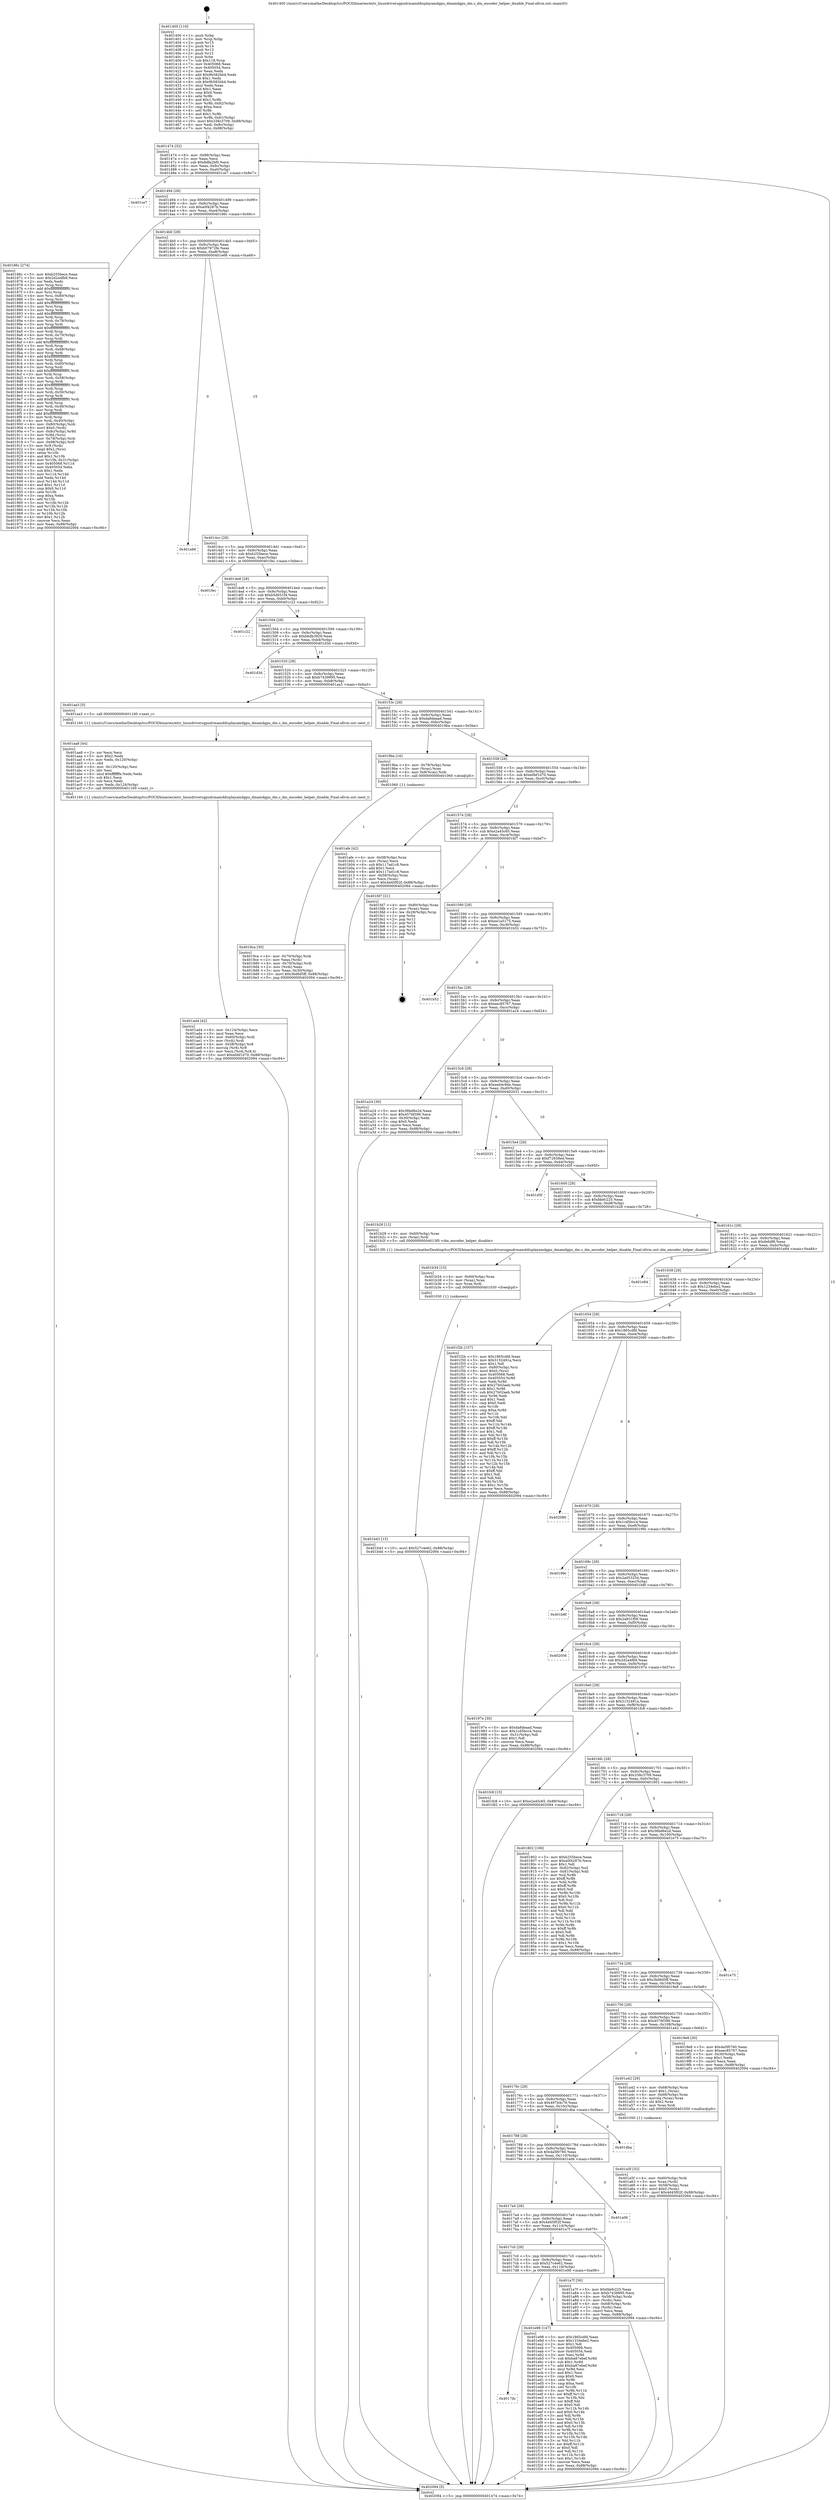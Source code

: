 digraph "0x401400" {
  label = "0x401400 (/mnt/c/Users/mathe/Desktop/tcc/POCII/binaries/extr_linuxdriversgpudrmamddisplayamdgpu_dmamdgpu_dm.c_dm_encoder_helper_disable_Final-ollvm.out::main(0))"
  labelloc = "t"
  node[shape=record]

  Entry [label="",width=0.3,height=0.3,shape=circle,fillcolor=black,style=filled]
  "0x401474" [label="{
     0x401474 [32]\l
     | [instrs]\l
     &nbsp;&nbsp;0x401474 \<+6\>: mov -0x88(%rbp),%eax\l
     &nbsp;&nbsp;0x40147a \<+2\>: mov %eax,%ecx\l
     &nbsp;&nbsp;0x40147c \<+6\>: sub $0x8dfa2bf0,%ecx\l
     &nbsp;&nbsp;0x401482 \<+6\>: mov %eax,-0x9c(%rbp)\l
     &nbsp;&nbsp;0x401488 \<+6\>: mov %ecx,-0xa0(%rbp)\l
     &nbsp;&nbsp;0x40148e \<+6\>: je 0000000000401ce7 \<main+0x8e7\>\l
  }"]
  "0x401ce7" [label="{
     0x401ce7\l
  }", style=dashed]
  "0x401494" [label="{
     0x401494 [28]\l
     | [instrs]\l
     &nbsp;&nbsp;0x401494 \<+5\>: jmp 0000000000401499 \<main+0x99\>\l
     &nbsp;&nbsp;0x401499 \<+6\>: mov -0x9c(%rbp),%eax\l
     &nbsp;&nbsp;0x40149f \<+5\>: sub $0xa0f4287b,%eax\l
     &nbsp;&nbsp;0x4014a4 \<+6\>: mov %eax,-0xa4(%rbp)\l
     &nbsp;&nbsp;0x4014aa \<+6\>: je 000000000040186c \<main+0x46c\>\l
  }"]
  Exit [label="",width=0.3,height=0.3,shape=circle,fillcolor=black,style=filled,peripheries=2]
  "0x40186c" [label="{
     0x40186c [274]\l
     | [instrs]\l
     &nbsp;&nbsp;0x40186c \<+5\>: mov $0xb255bece,%eax\l
     &nbsp;&nbsp;0x401871 \<+5\>: mov $0x2d2a4fb9,%ecx\l
     &nbsp;&nbsp;0x401876 \<+2\>: xor %edx,%edx\l
     &nbsp;&nbsp;0x401878 \<+3\>: mov %rsp,%rsi\l
     &nbsp;&nbsp;0x40187b \<+4\>: add $0xfffffffffffffff0,%rsi\l
     &nbsp;&nbsp;0x40187f \<+3\>: mov %rsi,%rsp\l
     &nbsp;&nbsp;0x401882 \<+4\>: mov %rsi,-0x80(%rbp)\l
     &nbsp;&nbsp;0x401886 \<+3\>: mov %rsp,%rsi\l
     &nbsp;&nbsp;0x401889 \<+4\>: add $0xfffffffffffffff0,%rsi\l
     &nbsp;&nbsp;0x40188d \<+3\>: mov %rsi,%rsp\l
     &nbsp;&nbsp;0x401890 \<+3\>: mov %rsp,%rdi\l
     &nbsp;&nbsp;0x401893 \<+4\>: add $0xfffffffffffffff0,%rdi\l
     &nbsp;&nbsp;0x401897 \<+3\>: mov %rdi,%rsp\l
     &nbsp;&nbsp;0x40189a \<+4\>: mov %rdi,-0x78(%rbp)\l
     &nbsp;&nbsp;0x40189e \<+3\>: mov %rsp,%rdi\l
     &nbsp;&nbsp;0x4018a1 \<+4\>: add $0xfffffffffffffff0,%rdi\l
     &nbsp;&nbsp;0x4018a5 \<+3\>: mov %rdi,%rsp\l
     &nbsp;&nbsp;0x4018a8 \<+4\>: mov %rdi,-0x70(%rbp)\l
     &nbsp;&nbsp;0x4018ac \<+3\>: mov %rsp,%rdi\l
     &nbsp;&nbsp;0x4018af \<+4\>: add $0xfffffffffffffff0,%rdi\l
     &nbsp;&nbsp;0x4018b3 \<+3\>: mov %rdi,%rsp\l
     &nbsp;&nbsp;0x4018b6 \<+4\>: mov %rdi,-0x68(%rbp)\l
     &nbsp;&nbsp;0x4018ba \<+3\>: mov %rsp,%rdi\l
     &nbsp;&nbsp;0x4018bd \<+4\>: add $0xfffffffffffffff0,%rdi\l
     &nbsp;&nbsp;0x4018c1 \<+3\>: mov %rdi,%rsp\l
     &nbsp;&nbsp;0x4018c4 \<+4\>: mov %rdi,-0x60(%rbp)\l
     &nbsp;&nbsp;0x4018c8 \<+3\>: mov %rsp,%rdi\l
     &nbsp;&nbsp;0x4018cb \<+4\>: add $0xfffffffffffffff0,%rdi\l
     &nbsp;&nbsp;0x4018cf \<+3\>: mov %rdi,%rsp\l
     &nbsp;&nbsp;0x4018d2 \<+4\>: mov %rdi,-0x58(%rbp)\l
     &nbsp;&nbsp;0x4018d6 \<+3\>: mov %rsp,%rdi\l
     &nbsp;&nbsp;0x4018d9 \<+4\>: add $0xfffffffffffffff0,%rdi\l
     &nbsp;&nbsp;0x4018dd \<+3\>: mov %rdi,%rsp\l
     &nbsp;&nbsp;0x4018e0 \<+4\>: mov %rdi,-0x50(%rbp)\l
     &nbsp;&nbsp;0x4018e4 \<+3\>: mov %rsp,%rdi\l
     &nbsp;&nbsp;0x4018e7 \<+4\>: add $0xfffffffffffffff0,%rdi\l
     &nbsp;&nbsp;0x4018eb \<+3\>: mov %rdi,%rsp\l
     &nbsp;&nbsp;0x4018ee \<+4\>: mov %rdi,-0x48(%rbp)\l
     &nbsp;&nbsp;0x4018f2 \<+3\>: mov %rsp,%rdi\l
     &nbsp;&nbsp;0x4018f5 \<+4\>: add $0xfffffffffffffff0,%rdi\l
     &nbsp;&nbsp;0x4018f9 \<+3\>: mov %rdi,%rsp\l
     &nbsp;&nbsp;0x4018fc \<+4\>: mov %rdi,-0x40(%rbp)\l
     &nbsp;&nbsp;0x401900 \<+4\>: mov -0x80(%rbp),%rdi\l
     &nbsp;&nbsp;0x401904 \<+6\>: movl $0x0,(%rdi)\l
     &nbsp;&nbsp;0x40190a \<+7\>: mov -0x8c(%rbp),%r8d\l
     &nbsp;&nbsp;0x401911 \<+3\>: mov %r8d,(%rsi)\l
     &nbsp;&nbsp;0x401914 \<+4\>: mov -0x78(%rbp),%rdi\l
     &nbsp;&nbsp;0x401918 \<+7\>: mov -0x98(%rbp),%r9\l
     &nbsp;&nbsp;0x40191f \<+3\>: mov %r9,(%rdi)\l
     &nbsp;&nbsp;0x401922 \<+3\>: cmpl $0x2,(%rsi)\l
     &nbsp;&nbsp;0x401925 \<+4\>: setne %r10b\l
     &nbsp;&nbsp;0x401929 \<+4\>: and $0x1,%r10b\l
     &nbsp;&nbsp;0x40192d \<+4\>: mov %r10b,-0x31(%rbp)\l
     &nbsp;&nbsp;0x401931 \<+8\>: mov 0x405068,%r11d\l
     &nbsp;&nbsp;0x401939 \<+7\>: mov 0x405054,%ebx\l
     &nbsp;&nbsp;0x401940 \<+3\>: sub $0x1,%edx\l
     &nbsp;&nbsp;0x401943 \<+3\>: mov %r11d,%r14d\l
     &nbsp;&nbsp;0x401946 \<+3\>: add %edx,%r14d\l
     &nbsp;&nbsp;0x401949 \<+4\>: imul %r14d,%r11d\l
     &nbsp;&nbsp;0x40194d \<+4\>: and $0x1,%r11d\l
     &nbsp;&nbsp;0x401951 \<+4\>: cmp $0x0,%r11d\l
     &nbsp;&nbsp;0x401955 \<+4\>: sete %r10b\l
     &nbsp;&nbsp;0x401959 \<+3\>: cmp $0xa,%ebx\l
     &nbsp;&nbsp;0x40195c \<+4\>: setl %r15b\l
     &nbsp;&nbsp;0x401960 \<+3\>: mov %r10b,%r12b\l
     &nbsp;&nbsp;0x401963 \<+3\>: and %r15b,%r12b\l
     &nbsp;&nbsp;0x401966 \<+3\>: xor %r15b,%r10b\l
     &nbsp;&nbsp;0x401969 \<+3\>: or %r10b,%r12b\l
     &nbsp;&nbsp;0x40196c \<+4\>: test $0x1,%r12b\l
     &nbsp;&nbsp;0x401970 \<+3\>: cmovne %ecx,%eax\l
     &nbsp;&nbsp;0x401973 \<+6\>: mov %eax,-0x88(%rbp)\l
     &nbsp;&nbsp;0x401979 \<+5\>: jmp 0000000000402094 \<main+0xc94\>\l
  }"]
  "0x4014b0" [label="{
     0x4014b0 [28]\l
     | [instrs]\l
     &nbsp;&nbsp;0x4014b0 \<+5\>: jmp 00000000004014b5 \<main+0xb5\>\l
     &nbsp;&nbsp;0x4014b5 \<+6\>: mov -0x9c(%rbp),%eax\l
     &nbsp;&nbsp;0x4014bb \<+5\>: sub $0xb07972fe,%eax\l
     &nbsp;&nbsp;0x4014c0 \<+6\>: mov %eax,-0xa8(%rbp)\l
     &nbsp;&nbsp;0x4014c6 \<+6\>: je 0000000000401e66 \<main+0xa66\>\l
  }"]
  "0x4017dc" [label="{
     0x4017dc\l
  }", style=dashed]
  "0x401e66" [label="{
     0x401e66\l
  }", style=dashed]
  "0x4014cc" [label="{
     0x4014cc [28]\l
     | [instrs]\l
     &nbsp;&nbsp;0x4014cc \<+5\>: jmp 00000000004014d1 \<main+0xd1\>\l
     &nbsp;&nbsp;0x4014d1 \<+6\>: mov -0x9c(%rbp),%eax\l
     &nbsp;&nbsp;0x4014d7 \<+5\>: sub $0xb255bece,%eax\l
     &nbsp;&nbsp;0x4014dc \<+6\>: mov %eax,-0xac(%rbp)\l
     &nbsp;&nbsp;0x4014e2 \<+6\>: je 0000000000401fec \<main+0xbec\>\l
  }"]
  "0x401e98" [label="{
     0x401e98 [147]\l
     | [instrs]\l
     &nbsp;&nbsp;0x401e98 \<+5\>: mov $0x1865cdfd,%eax\l
     &nbsp;&nbsp;0x401e9d \<+5\>: mov $0x1234ebe2,%ecx\l
     &nbsp;&nbsp;0x401ea2 \<+2\>: mov $0x1,%dl\l
     &nbsp;&nbsp;0x401ea4 \<+7\>: mov 0x405068,%esi\l
     &nbsp;&nbsp;0x401eab \<+7\>: mov 0x405054,%edi\l
     &nbsp;&nbsp;0x401eb2 \<+3\>: mov %esi,%r8d\l
     &nbsp;&nbsp;0x401eb5 \<+7\>: sub $0xba87ebef,%r8d\l
     &nbsp;&nbsp;0x401ebc \<+4\>: sub $0x1,%r8d\l
     &nbsp;&nbsp;0x401ec0 \<+7\>: add $0xba87ebef,%r8d\l
     &nbsp;&nbsp;0x401ec7 \<+4\>: imul %r8d,%esi\l
     &nbsp;&nbsp;0x401ecb \<+3\>: and $0x1,%esi\l
     &nbsp;&nbsp;0x401ece \<+3\>: cmp $0x0,%esi\l
     &nbsp;&nbsp;0x401ed1 \<+4\>: sete %r9b\l
     &nbsp;&nbsp;0x401ed5 \<+3\>: cmp $0xa,%edi\l
     &nbsp;&nbsp;0x401ed8 \<+4\>: setl %r10b\l
     &nbsp;&nbsp;0x401edc \<+3\>: mov %r9b,%r11b\l
     &nbsp;&nbsp;0x401edf \<+4\>: xor $0xff,%r11b\l
     &nbsp;&nbsp;0x401ee3 \<+3\>: mov %r10b,%bl\l
     &nbsp;&nbsp;0x401ee6 \<+3\>: xor $0xff,%bl\l
     &nbsp;&nbsp;0x401ee9 \<+3\>: xor $0x0,%dl\l
     &nbsp;&nbsp;0x401eec \<+3\>: mov %r11b,%r14b\l
     &nbsp;&nbsp;0x401eef \<+4\>: and $0x0,%r14b\l
     &nbsp;&nbsp;0x401ef3 \<+3\>: and %dl,%r9b\l
     &nbsp;&nbsp;0x401ef6 \<+3\>: mov %bl,%r15b\l
     &nbsp;&nbsp;0x401ef9 \<+4\>: and $0x0,%r15b\l
     &nbsp;&nbsp;0x401efd \<+3\>: and %dl,%r10b\l
     &nbsp;&nbsp;0x401f00 \<+3\>: or %r9b,%r14b\l
     &nbsp;&nbsp;0x401f03 \<+3\>: or %r10b,%r15b\l
     &nbsp;&nbsp;0x401f06 \<+3\>: xor %r15b,%r14b\l
     &nbsp;&nbsp;0x401f09 \<+3\>: or %bl,%r11b\l
     &nbsp;&nbsp;0x401f0c \<+4\>: xor $0xff,%r11b\l
     &nbsp;&nbsp;0x401f10 \<+3\>: or $0x0,%dl\l
     &nbsp;&nbsp;0x401f13 \<+3\>: and %dl,%r11b\l
     &nbsp;&nbsp;0x401f16 \<+3\>: or %r11b,%r14b\l
     &nbsp;&nbsp;0x401f19 \<+4\>: test $0x1,%r14b\l
     &nbsp;&nbsp;0x401f1d \<+3\>: cmovne %ecx,%eax\l
     &nbsp;&nbsp;0x401f20 \<+6\>: mov %eax,-0x88(%rbp)\l
     &nbsp;&nbsp;0x401f26 \<+5\>: jmp 0000000000402094 \<main+0xc94\>\l
  }"]
  "0x401fec" [label="{
     0x401fec\l
  }", style=dashed]
  "0x4014e8" [label="{
     0x4014e8 [28]\l
     | [instrs]\l
     &nbsp;&nbsp;0x4014e8 \<+5\>: jmp 00000000004014ed \<main+0xed\>\l
     &nbsp;&nbsp;0x4014ed \<+6\>: mov -0x9c(%rbp),%eax\l
     &nbsp;&nbsp;0x4014f3 \<+5\>: sub $0xb5d931f4,%eax\l
     &nbsp;&nbsp;0x4014f8 \<+6\>: mov %eax,-0xb0(%rbp)\l
     &nbsp;&nbsp;0x4014fe \<+6\>: je 0000000000401c22 \<main+0x822\>\l
  }"]
  "0x401b43" [label="{
     0x401b43 [15]\l
     | [instrs]\l
     &nbsp;&nbsp;0x401b43 \<+10\>: movl $0x527c4e62,-0x88(%rbp)\l
     &nbsp;&nbsp;0x401b4d \<+5\>: jmp 0000000000402094 \<main+0xc94\>\l
  }"]
  "0x401c22" [label="{
     0x401c22\l
  }", style=dashed]
  "0x401504" [label="{
     0x401504 [28]\l
     | [instrs]\l
     &nbsp;&nbsp;0x401504 \<+5\>: jmp 0000000000401509 \<main+0x109\>\l
     &nbsp;&nbsp;0x401509 \<+6\>: mov -0x9c(%rbp),%eax\l
     &nbsp;&nbsp;0x40150f \<+5\>: sub $0xb6db3929,%eax\l
     &nbsp;&nbsp;0x401514 \<+6\>: mov %eax,-0xb4(%rbp)\l
     &nbsp;&nbsp;0x40151a \<+6\>: je 0000000000401d3d \<main+0x93d\>\l
  }"]
  "0x401b34" [label="{
     0x401b34 [15]\l
     | [instrs]\l
     &nbsp;&nbsp;0x401b34 \<+4\>: mov -0x60(%rbp),%rax\l
     &nbsp;&nbsp;0x401b38 \<+3\>: mov (%rax),%rax\l
     &nbsp;&nbsp;0x401b3b \<+3\>: mov %rax,%rdi\l
     &nbsp;&nbsp;0x401b3e \<+5\>: call 0000000000401030 \<free@plt\>\l
     | [calls]\l
     &nbsp;&nbsp;0x401030 \{1\} (unknown)\l
  }"]
  "0x401d3d" [label="{
     0x401d3d\l
  }", style=dashed]
  "0x401520" [label="{
     0x401520 [28]\l
     | [instrs]\l
     &nbsp;&nbsp;0x401520 \<+5\>: jmp 0000000000401525 \<main+0x125\>\l
     &nbsp;&nbsp;0x401525 \<+6\>: mov -0x9c(%rbp),%eax\l
     &nbsp;&nbsp;0x40152b \<+5\>: sub $0xb7439995,%eax\l
     &nbsp;&nbsp;0x401530 \<+6\>: mov %eax,-0xb8(%rbp)\l
     &nbsp;&nbsp;0x401536 \<+6\>: je 0000000000401aa3 \<main+0x6a3\>\l
  }"]
  "0x401ad4" [label="{
     0x401ad4 [42]\l
     | [instrs]\l
     &nbsp;&nbsp;0x401ad4 \<+6\>: mov -0x124(%rbp),%ecx\l
     &nbsp;&nbsp;0x401ada \<+3\>: imul %eax,%ecx\l
     &nbsp;&nbsp;0x401add \<+4\>: mov -0x60(%rbp),%rdi\l
     &nbsp;&nbsp;0x401ae1 \<+3\>: mov (%rdi),%rdi\l
     &nbsp;&nbsp;0x401ae4 \<+4\>: mov -0x58(%rbp),%r8\l
     &nbsp;&nbsp;0x401ae8 \<+3\>: movslq (%r8),%r8\l
     &nbsp;&nbsp;0x401aeb \<+4\>: mov %ecx,(%rdi,%r8,4)\l
     &nbsp;&nbsp;0x401aef \<+10\>: movl $0xe0bf1d70,-0x88(%rbp)\l
     &nbsp;&nbsp;0x401af9 \<+5\>: jmp 0000000000402094 \<main+0xc94\>\l
  }"]
  "0x401aa3" [label="{
     0x401aa3 [5]\l
     | [instrs]\l
     &nbsp;&nbsp;0x401aa3 \<+5\>: call 0000000000401160 \<next_i\>\l
     | [calls]\l
     &nbsp;&nbsp;0x401160 \{1\} (/mnt/c/Users/mathe/Desktop/tcc/POCII/binaries/extr_linuxdriversgpudrmamddisplayamdgpu_dmamdgpu_dm.c_dm_encoder_helper_disable_Final-ollvm.out::next_i)\l
  }"]
  "0x40153c" [label="{
     0x40153c [28]\l
     | [instrs]\l
     &nbsp;&nbsp;0x40153c \<+5\>: jmp 0000000000401541 \<main+0x141\>\l
     &nbsp;&nbsp;0x401541 \<+6\>: mov -0x9c(%rbp),%eax\l
     &nbsp;&nbsp;0x401547 \<+5\>: sub $0xda8deaad,%eax\l
     &nbsp;&nbsp;0x40154c \<+6\>: mov %eax,-0xbc(%rbp)\l
     &nbsp;&nbsp;0x401552 \<+6\>: je 00000000004019ba \<main+0x5ba\>\l
  }"]
  "0x401aa8" [label="{
     0x401aa8 [44]\l
     | [instrs]\l
     &nbsp;&nbsp;0x401aa8 \<+2\>: xor %ecx,%ecx\l
     &nbsp;&nbsp;0x401aaa \<+5\>: mov $0x2,%edx\l
     &nbsp;&nbsp;0x401aaf \<+6\>: mov %edx,-0x120(%rbp)\l
     &nbsp;&nbsp;0x401ab5 \<+1\>: cltd\l
     &nbsp;&nbsp;0x401ab6 \<+6\>: mov -0x120(%rbp),%esi\l
     &nbsp;&nbsp;0x401abc \<+2\>: idiv %esi\l
     &nbsp;&nbsp;0x401abe \<+6\>: imul $0xfffffffe,%edx,%edx\l
     &nbsp;&nbsp;0x401ac4 \<+3\>: sub $0x1,%ecx\l
     &nbsp;&nbsp;0x401ac7 \<+2\>: sub %ecx,%edx\l
     &nbsp;&nbsp;0x401ac9 \<+6\>: mov %edx,-0x124(%rbp)\l
     &nbsp;&nbsp;0x401acf \<+5\>: call 0000000000401160 \<next_i\>\l
     | [calls]\l
     &nbsp;&nbsp;0x401160 \{1\} (/mnt/c/Users/mathe/Desktop/tcc/POCII/binaries/extr_linuxdriversgpudrmamddisplayamdgpu_dmamdgpu_dm.c_dm_encoder_helper_disable_Final-ollvm.out::next_i)\l
  }"]
  "0x4019ba" [label="{
     0x4019ba [16]\l
     | [instrs]\l
     &nbsp;&nbsp;0x4019ba \<+4\>: mov -0x78(%rbp),%rax\l
     &nbsp;&nbsp;0x4019be \<+3\>: mov (%rax),%rax\l
     &nbsp;&nbsp;0x4019c1 \<+4\>: mov 0x8(%rax),%rdi\l
     &nbsp;&nbsp;0x4019c5 \<+5\>: call 0000000000401060 \<atoi@plt\>\l
     | [calls]\l
     &nbsp;&nbsp;0x401060 \{1\} (unknown)\l
  }"]
  "0x401558" [label="{
     0x401558 [28]\l
     | [instrs]\l
     &nbsp;&nbsp;0x401558 \<+5\>: jmp 000000000040155d \<main+0x15d\>\l
     &nbsp;&nbsp;0x40155d \<+6\>: mov -0x9c(%rbp),%eax\l
     &nbsp;&nbsp;0x401563 \<+5\>: sub $0xe0bf1d70,%eax\l
     &nbsp;&nbsp;0x401568 \<+6\>: mov %eax,-0xc0(%rbp)\l
     &nbsp;&nbsp;0x40156e \<+6\>: je 0000000000401afe \<main+0x6fe\>\l
  }"]
  "0x4017c0" [label="{
     0x4017c0 [28]\l
     | [instrs]\l
     &nbsp;&nbsp;0x4017c0 \<+5\>: jmp 00000000004017c5 \<main+0x3c5\>\l
     &nbsp;&nbsp;0x4017c5 \<+6\>: mov -0x9c(%rbp),%eax\l
     &nbsp;&nbsp;0x4017cb \<+5\>: sub $0x527c4e62,%eax\l
     &nbsp;&nbsp;0x4017d0 \<+6\>: mov %eax,-0x118(%rbp)\l
     &nbsp;&nbsp;0x4017d6 \<+6\>: je 0000000000401e98 \<main+0xa98\>\l
  }"]
  "0x401afe" [label="{
     0x401afe [42]\l
     | [instrs]\l
     &nbsp;&nbsp;0x401afe \<+4\>: mov -0x58(%rbp),%rax\l
     &nbsp;&nbsp;0x401b02 \<+2\>: mov (%rax),%ecx\l
     &nbsp;&nbsp;0x401b04 \<+6\>: sub $0x117ad1c8,%ecx\l
     &nbsp;&nbsp;0x401b0a \<+3\>: add $0x1,%ecx\l
     &nbsp;&nbsp;0x401b0d \<+6\>: add $0x117ad1c8,%ecx\l
     &nbsp;&nbsp;0x401b13 \<+4\>: mov -0x58(%rbp),%rax\l
     &nbsp;&nbsp;0x401b17 \<+2\>: mov %ecx,(%rax)\l
     &nbsp;&nbsp;0x401b19 \<+10\>: movl $0x4d45f02f,-0x88(%rbp)\l
     &nbsp;&nbsp;0x401b23 \<+5\>: jmp 0000000000402094 \<main+0xc94\>\l
  }"]
  "0x401574" [label="{
     0x401574 [28]\l
     | [instrs]\l
     &nbsp;&nbsp;0x401574 \<+5\>: jmp 0000000000401579 \<main+0x179\>\l
     &nbsp;&nbsp;0x401579 \<+6\>: mov -0x9c(%rbp),%eax\l
     &nbsp;&nbsp;0x40157f \<+5\>: sub $0xe2a45c65,%eax\l
     &nbsp;&nbsp;0x401584 \<+6\>: mov %eax,-0xc4(%rbp)\l
     &nbsp;&nbsp;0x40158a \<+6\>: je 0000000000401fd7 \<main+0xbd7\>\l
  }"]
  "0x401a7f" [label="{
     0x401a7f [36]\l
     | [instrs]\l
     &nbsp;&nbsp;0x401a7f \<+5\>: mov $0xfdefc225,%eax\l
     &nbsp;&nbsp;0x401a84 \<+5\>: mov $0xb7439995,%ecx\l
     &nbsp;&nbsp;0x401a89 \<+4\>: mov -0x58(%rbp),%rdx\l
     &nbsp;&nbsp;0x401a8d \<+2\>: mov (%rdx),%esi\l
     &nbsp;&nbsp;0x401a8f \<+4\>: mov -0x68(%rbp),%rdx\l
     &nbsp;&nbsp;0x401a93 \<+2\>: cmp (%rdx),%esi\l
     &nbsp;&nbsp;0x401a95 \<+3\>: cmovl %ecx,%eax\l
     &nbsp;&nbsp;0x401a98 \<+6\>: mov %eax,-0x88(%rbp)\l
     &nbsp;&nbsp;0x401a9e \<+5\>: jmp 0000000000402094 \<main+0xc94\>\l
  }"]
  "0x401fd7" [label="{
     0x401fd7 [21]\l
     | [instrs]\l
     &nbsp;&nbsp;0x401fd7 \<+4\>: mov -0x80(%rbp),%rax\l
     &nbsp;&nbsp;0x401fdb \<+2\>: mov (%rax),%eax\l
     &nbsp;&nbsp;0x401fdd \<+4\>: lea -0x28(%rbp),%rsp\l
     &nbsp;&nbsp;0x401fe1 \<+1\>: pop %rbx\l
     &nbsp;&nbsp;0x401fe2 \<+2\>: pop %r12\l
     &nbsp;&nbsp;0x401fe4 \<+2\>: pop %r13\l
     &nbsp;&nbsp;0x401fe6 \<+2\>: pop %r14\l
     &nbsp;&nbsp;0x401fe8 \<+2\>: pop %r15\l
     &nbsp;&nbsp;0x401fea \<+1\>: pop %rbp\l
     &nbsp;&nbsp;0x401feb \<+1\>: ret\l
  }"]
  "0x401590" [label="{
     0x401590 [28]\l
     | [instrs]\l
     &nbsp;&nbsp;0x401590 \<+5\>: jmp 0000000000401595 \<main+0x195\>\l
     &nbsp;&nbsp;0x401595 \<+6\>: mov -0x9c(%rbp),%eax\l
     &nbsp;&nbsp;0x40159b \<+5\>: sub $0xee1a5175,%eax\l
     &nbsp;&nbsp;0x4015a0 \<+6\>: mov %eax,-0xc8(%rbp)\l
     &nbsp;&nbsp;0x4015a6 \<+6\>: je 0000000000401b52 \<main+0x752\>\l
  }"]
  "0x4017a4" [label="{
     0x4017a4 [28]\l
     | [instrs]\l
     &nbsp;&nbsp;0x4017a4 \<+5\>: jmp 00000000004017a9 \<main+0x3a9\>\l
     &nbsp;&nbsp;0x4017a9 \<+6\>: mov -0x9c(%rbp),%eax\l
     &nbsp;&nbsp;0x4017af \<+5\>: sub $0x4d45f02f,%eax\l
     &nbsp;&nbsp;0x4017b4 \<+6\>: mov %eax,-0x114(%rbp)\l
     &nbsp;&nbsp;0x4017ba \<+6\>: je 0000000000401a7f \<main+0x67f\>\l
  }"]
  "0x401b52" [label="{
     0x401b52\l
  }", style=dashed]
  "0x4015ac" [label="{
     0x4015ac [28]\l
     | [instrs]\l
     &nbsp;&nbsp;0x4015ac \<+5\>: jmp 00000000004015b1 \<main+0x1b1\>\l
     &nbsp;&nbsp;0x4015b1 \<+6\>: mov -0x9c(%rbp),%eax\l
     &nbsp;&nbsp;0x4015b7 \<+5\>: sub $0xeec85767,%eax\l
     &nbsp;&nbsp;0x4015bc \<+6\>: mov %eax,-0xcc(%rbp)\l
     &nbsp;&nbsp;0x4015c2 \<+6\>: je 0000000000401a24 \<main+0x624\>\l
  }"]
  "0x401a06" [label="{
     0x401a06\l
  }", style=dashed]
  "0x401a24" [label="{
     0x401a24 [30]\l
     | [instrs]\l
     &nbsp;&nbsp;0x401a24 \<+5\>: mov $0x36bd6e2d,%eax\l
     &nbsp;&nbsp;0x401a29 \<+5\>: mov $0x4576f396,%ecx\l
     &nbsp;&nbsp;0x401a2e \<+3\>: mov -0x30(%rbp),%edx\l
     &nbsp;&nbsp;0x401a31 \<+3\>: cmp $0x0,%edx\l
     &nbsp;&nbsp;0x401a34 \<+3\>: cmove %ecx,%eax\l
     &nbsp;&nbsp;0x401a37 \<+6\>: mov %eax,-0x88(%rbp)\l
     &nbsp;&nbsp;0x401a3d \<+5\>: jmp 0000000000402094 \<main+0xc94\>\l
  }"]
  "0x4015c8" [label="{
     0x4015c8 [28]\l
     | [instrs]\l
     &nbsp;&nbsp;0x4015c8 \<+5\>: jmp 00000000004015cd \<main+0x1cd\>\l
     &nbsp;&nbsp;0x4015cd \<+6\>: mov -0x9c(%rbp),%eax\l
     &nbsp;&nbsp;0x4015d3 \<+5\>: sub $0xeed4c9de,%eax\l
     &nbsp;&nbsp;0x4015d8 \<+6\>: mov %eax,-0xd0(%rbp)\l
     &nbsp;&nbsp;0x4015de \<+6\>: je 0000000000402031 \<main+0xc31\>\l
  }"]
  "0x401788" [label="{
     0x401788 [28]\l
     | [instrs]\l
     &nbsp;&nbsp;0x401788 \<+5\>: jmp 000000000040178d \<main+0x38d\>\l
     &nbsp;&nbsp;0x40178d \<+6\>: mov -0x9c(%rbp),%eax\l
     &nbsp;&nbsp;0x401793 \<+5\>: sub $0x4a5f0760,%eax\l
     &nbsp;&nbsp;0x401798 \<+6\>: mov %eax,-0x110(%rbp)\l
     &nbsp;&nbsp;0x40179e \<+6\>: je 0000000000401a06 \<main+0x606\>\l
  }"]
  "0x402031" [label="{
     0x402031\l
  }", style=dashed]
  "0x4015e4" [label="{
     0x4015e4 [28]\l
     | [instrs]\l
     &nbsp;&nbsp;0x4015e4 \<+5\>: jmp 00000000004015e9 \<main+0x1e9\>\l
     &nbsp;&nbsp;0x4015e9 \<+6\>: mov -0x9c(%rbp),%eax\l
     &nbsp;&nbsp;0x4015ef \<+5\>: sub $0xf72658ed,%eax\l
     &nbsp;&nbsp;0x4015f4 \<+6\>: mov %eax,-0xd4(%rbp)\l
     &nbsp;&nbsp;0x4015fa \<+6\>: je 0000000000401d5f \<main+0x95f\>\l
  }"]
  "0x401dba" [label="{
     0x401dba\l
  }", style=dashed]
  "0x401d5f" [label="{
     0x401d5f\l
  }", style=dashed]
  "0x401600" [label="{
     0x401600 [28]\l
     | [instrs]\l
     &nbsp;&nbsp;0x401600 \<+5\>: jmp 0000000000401605 \<main+0x205\>\l
     &nbsp;&nbsp;0x401605 \<+6\>: mov -0x9c(%rbp),%eax\l
     &nbsp;&nbsp;0x40160b \<+5\>: sub $0xfdefc225,%eax\l
     &nbsp;&nbsp;0x401610 \<+6\>: mov %eax,-0xd8(%rbp)\l
     &nbsp;&nbsp;0x401616 \<+6\>: je 0000000000401b28 \<main+0x728\>\l
  }"]
  "0x401a5f" [label="{
     0x401a5f [32]\l
     | [instrs]\l
     &nbsp;&nbsp;0x401a5f \<+4\>: mov -0x60(%rbp),%rdi\l
     &nbsp;&nbsp;0x401a63 \<+3\>: mov %rax,(%rdi)\l
     &nbsp;&nbsp;0x401a66 \<+4\>: mov -0x58(%rbp),%rax\l
     &nbsp;&nbsp;0x401a6a \<+6\>: movl $0x0,(%rax)\l
     &nbsp;&nbsp;0x401a70 \<+10\>: movl $0x4d45f02f,-0x88(%rbp)\l
     &nbsp;&nbsp;0x401a7a \<+5\>: jmp 0000000000402094 \<main+0xc94\>\l
  }"]
  "0x401b28" [label="{
     0x401b28 [12]\l
     | [instrs]\l
     &nbsp;&nbsp;0x401b28 \<+4\>: mov -0x60(%rbp),%rax\l
     &nbsp;&nbsp;0x401b2c \<+3\>: mov (%rax),%rdi\l
     &nbsp;&nbsp;0x401b2f \<+5\>: call 00000000004013f0 \<dm_encoder_helper_disable\>\l
     | [calls]\l
     &nbsp;&nbsp;0x4013f0 \{1\} (/mnt/c/Users/mathe/Desktop/tcc/POCII/binaries/extr_linuxdriversgpudrmamddisplayamdgpu_dmamdgpu_dm.c_dm_encoder_helper_disable_Final-ollvm.out::dm_encoder_helper_disable)\l
  }"]
  "0x40161c" [label="{
     0x40161c [28]\l
     | [instrs]\l
     &nbsp;&nbsp;0x40161c \<+5\>: jmp 0000000000401621 \<main+0x221\>\l
     &nbsp;&nbsp;0x401621 \<+6\>: mov -0x9c(%rbp),%eax\l
     &nbsp;&nbsp;0x401627 \<+5\>: sub $0xfe6df8,%eax\l
     &nbsp;&nbsp;0x40162c \<+6\>: mov %eax,-0xdc(%rbp)\l
     &nbsp;&nbsp;0x401632 \<+6\>: je 0000000000401e84 \<main+0xa84\>\l
  }"]
  "0x40176c" [label="{
     0x40176c [28]\l
     | [instrs]\l
     &nbsp;&nbsp;0x40176c \<+5\>: jmp 0000000000401771 \<main+0x371\>\l
     &nbsp;&nbsp;0x401771 \<+6\>: mov -0x9c(%rbp),%eax\l
     &nbsp;&nbsp;0x401777 \<+5\>: sub $0x497b4c76,%eax\l
     &nbsp;&nbsp;0x40177c \<+6\>: mov %eax,-0x10c(%rbp)\l
     &nbsp;&nbsp;0x401782 \<+6\>: je 0000000000401dba \<main+0x9ba\>\l
  }"]
  "0x401e84" [label="{
     0x401e84\l
  }", style=dashed]
  "0x401638" [label="{
     0x401638 [28]\l
     | [instrs]\l
     &nbsp;&nbsp;0x401638 \<+5\>: jmp 000000000040163d \<main+0x23d\>\l
     &nbsp;&nbsp;0x40163d \<+6\>: mov -0x9c(%rbp),%eax\l
     &nbsp;&nbsp;0x401643 \<+5\>: sub $0x1234ebe2,%eax\l
     &nbsp;&nbsp;0x401648 \<+6\>: mov %eax,-0xe0(%rbp)\l
     &nbsp;&nbsp;0x40164e \<+6\>: je 0000000000401f2b \<main+0xb2b\>\l
  }"]
  "0x401a42" [label="{
     0x401a42 [29]\l
     | [instrs]\l
     &nbsp;&nbsp;0x401a42 \<+4\>: mov -0x68(%rbp),%rax\l
     &nbsp;&nbsp;0x401a46 \<+6\>: movl $0x1,(%rax)\l
     &nbsp;&nbsp;0x401a4c \<+4\>: mov -0x68(%rbp),%rax\l
     &nbsp;&nbsp;0x401a50 \<+3\>: movslq (%rax),%rax\l
     &nbsp;&nbsp;0x401a53 \<+4\>: shl $0x2,%rax\l
     &nbsp;&nbsp;0x401a57 \<+3\>: mov %rax,%rdi\l
     &nbsp;&nbsp;0x401a5a \<+5\>: call 0000000000401050 \<malloc@plt\>\l
     | [calls]\l
     &nbsp;&nbsp;0x401050 \{1\} (unknown)\l
  }"]
  "0x401f2b" [label="{
     0x401f2b [157]\l
     | [instrs]\l
     &nbsp;&nbsp;0x401f2b \<+5\>: mov $0x1865cdfd,%eax\l
     &nbsp;&nbsp;0x401f30 \<+5\>: mov $0x3152491a,%ecx\l
     &nbsp;&nbsp;0x401f35 \<+2\>: mov $0x1,%dl\l
     &nbsp;&nbsp;0x401f37 \<+4\>: mov -0x80(%rbp),%rsi\l
     &nbsp;&nbsp;0x401f3b \<+6\>: movl $0x0,(%rsi)\l
     &nbsp;&nbsp;0x401f41 \<+7\>: mov 0x405068,%edi\l
     &nbsp;&nbsp;0x401f48 \<+8\>: mov 0x405054,%r8d\l
     &nbsp;&nbsp;0x401f50 \<+3\>: mov %edi,%r9d\l
     &nbsp;&nbsp;0x401f53 \<+7\>: add $0x27b02aeb,%r9d\l
     &nbsp;&nbsp;0x401f5a \<+4\>: sub $0x1,%r9d\l
     &nbsp;&nbsp;0x401f5e \<+7\>: sub $0x27b02aeb,%r9d\l
     &nbsp;&nbsp;0x401f65 \<+4\>: imul %r9d,%edi\l
     &nbsp;&nbsp;0x401f69 \<+3\>: and $0x1,%edi\l
     &nbsp;&nbsp;0x401f6c \<+3\>: cmp $0x0,%edi\l
     &nbsp;&nbsp;0x401f6f \<+4\>: sete %r10b\l
     &nbsp;&nbsp;0x401f73 \<+4\>: cmp $0xa,%r8d\l
     &nbsp;&nbsp;0x401f77 \<+4\>: setl %r11b\l
     &nbsp;&nbsp;0x401f7b \<+3\>: mov %r10b,%bl\l
     &nbsp;&nbsp;0x401f7e \<+3\>: xor $0xff,%bl\l
     &nbsp;&nbsp;0x401f81 \<+3\>: mov %r11b,%r14b\l
     &nbsp;&nbsp;0x401f84 \<+4\>: xor $0xff,%r14b\l
     &nbsp;&nbsp;0x401f88 \<+3\>: xor $0x1,%dl\l
     &nbsp;&nbsp;0x401f8b \<+3\>: mov %bl,%r15b\l
     &nbsp;&nbsp;0x401f8e \<+4\>: and $0xff,%r15b\l
     &nbsp;&nbsp;0x401f92 \<+3\>: and %dl,%r10b\l
     &nbsp;&nbsp;0x401f95 \<+3\>: mov %r14b,%r12b\l
     &nbsp;&nbsp;0x401f98 \<+4\>: and $0xff,%r12b\l
     &nbsp;&nbsp;0x401f9c \<+3\>: and %dl,%r11b\l
     &nbsp;&nbsp;0x401f9f \<+3\>: or %r10b,%r15b\l
     &nbsp;&nbsp;0x401fa2 \<+3\>: or %r11b,%r12b\l
     &nbsp;&nbsp;0x401fa5 \<+3\>: xor %r12b,%r15b\l
     &nbsp;&nbsp;0x401fa8 \<+3\>: or %r14b,%bl\l
     &nbsp;&nbsp;0x401fab \<+3\>: xor $0xff,%bl\l
     &nbsp;&nbsp;0x401fae \<+3\>: or $0x1,%dl\l
     &nbsp;&nbsp;0x401fb1 \<+2\>: and %dl,%bl\l
     &nbsp;&nbsp;0x401fb3 \<+3\>: or %bl,%r15b\l
     &nbsp;&nbsp;0x401fb6 \<+4\>: test $0x1,%r15b\l
     &nbsp;&nbsp;0x401fba \<+3\>: cmovne %ecx,%eax\l
     &nbsp;&nbsp;0x401fbd \<+6\>: mov %eax,-0x88(%rbp)\l
     &nbsp;&nbsp;0x401fc3 \<+5\>: jmp 0000000000402094 \<main+0xc94\>\l
  }"]
  "0x401654" [label="{
     0x401654 [28]\l
     | [instrs]\l
     &nbsp;&nbsp;0x401654 \<+5\>: jmp 0000000000401659 \<main+0x259\>\l
     &nbsp;&nbsp;0x401659 \<+6\>: mov -0x9c(%rbp),%eax\l
     &nbsp;&nbsp;0x40165f \<+5\>: sub $0x1865cdfd,%eax\l
     &nbsp;&nbsp;0x401664 \<+6\>: mov %eax,-0xe4(%rbp)\l
     &nbsp;&nbsp;0x40166a \<+6\>: je 0000000000402080 \<main+0xc80\>\l
  }"]
  "0x401750" [label="{
     0x401750 [28]\l
     | [instrs]\l
     &nbsp;&nbsp;0x401750 \<+5\>: jmp 0000000000401755 \<main+0x355\>\l
     &nbsp;&nbsp;0x401755 \<+6\>: mov -0x9c(%rbp),%eax\l
     &nbsp;&nbsp;0x40175b \<+5\>: sub $0x4576f396,%eax\l
     &nbsp;&nbsp;0x401760 \<+6\>: mov %eax,-0x108(%rbp)\l
     &nbsp;&nbsp;0x401766 \<+6\>: je 0000000000401a42 \<main+0x642\>\l
  }"]
  "0x402080" [label="{
     0x402080\l
  }", style=dashed]
  "0x401670" [label="{
     0x401670 [28]\l
     | [instrs]\l
     &nbsp;&nbsp;0x401670 \<+5\>: jmp 0000000000401675 \<main+0x275\>\l
     &nbsp;&nbsp;0x401675 \<+6\>: mov -0x9c(%rbp),%eax\l
     &nbsp;&nbsp;0x40167b \<+5\>: sub $0x1cd5bcc4,%eax\l
     &nbsp;&nbsp;0x401680 \<+6\>: mov %eax,-0xe8(%rbp)\l
     &nbsp;&nbsp;0x401686 \<+6\>: je 000000000040199c \<main+0x59c\>\l
  }"]
  "0x4019e8" [label="{
     0x4019e8 [30]\l
     | [instrs]\l
     &nbsp;&nbsp;0x4019e8 \<+5\>: mov $0x4a5f0760,%eax\l
     &nbsp;&nbsp;0x4019ed \<+5\>: mov $0xeec85767,%ecx\l
     &nbsp;&nbsp;0x4019f2 \<+3\>: mov -0x30(%rbp),%edx\l
     &nbsp;&nbsp;0x4019f5 \<+3\>: cmp $0x1,%edx\l
     &nbsp;&nbsp;0x4019f8 \<+3\>: cmovl %ecx,%eax\l
     &nbsp;&nbsp;0x4019fb \<+6\>: mov %eax,-0x88(%rbp)\l
     &nbsp;&nbsp;0x401a01 \<+5\>: jmp 0000000000402094 \<main+0xc94\>\l
  }"]
  "0x40199c" [label="{
     0x40199c\l
  }", style=dashed]
  "0x40168c" [label="{
     0x40168c [28]\l
     | [instrs]\l
     &nbsp;&nbsp;0x40168c \<+5\>: jmp 0000000000401691 \<main+0x291\>\l
     &nbsp;&nbsp;0x401691 \<+6\>: mov -0x9c(%rbp),%eax\l
     &nbsp;&nbsp;0x401697 \<+5\>: sub $0x2a053254,%eax\l
     &nbsp;&nbsp;0x40169c \<+6\>: mov %eax,-0xec(%rbp)\l
     &nbsp;&nbsp;0x4016a2 \<+6\>: je 0000000000401b8f \<main+0x78f\>\l
  }"]
  "0x401734" [label="{
     0x401734 [28]\l
     | [instrs]\l
     &nbsp;&nbsp;0x401734 \<+5\>: jmp 0000000000401739 \<main+0x339\>\l
     &nbsp;&nbsp;0x401739 \<+6\>: mov -0x9c(%rbp),%eax\l
     &nbsp;&nbsp;0x40173f \<+5\>: sub $0x3bd6d5ff,%eax\l
     &nbsp;&nbsp;0x401744 \<+6\>: mov %eax,-0x104(%rbp)\l
     &nbsp;&nbsp;0x40174a \<+6\>: je 00000000004019e8 \<main+0x5e8\>\l
  }"]
  "0x401b8f" [label="{
     0x401b8f\l
  }", style=dashed]
  "0x4016a8" [label="{
     0x4016a8 [28]\l
     | [instrs]\l
     &nbsp;&nbsp;0x4016a8 \<+5\>: jmp 00000000004016ad \<main+0x2ad\>\l
     &nbsp;&nbsp;0x4016ad \<+6\>: mov -0x9c(%rbp),%eax\l
     &nbsp;&nbsp;0x4016b3 \<+5\>: sub $0x2a931f08,%eax\l
     &nbsp;&nbsp;0x4016b8 \<+6\>: mov %eax,-0xf0(%rbp)\l
     &nbsp;&nbsp;0x4016be \<+6\>: je 0000000000402056 \<main+0xc56\>\l
  }"]
  "0x401e75" [label="{
     0x401e75\l
  }", style=dashed]
  "0x402056" [label="{
     0x402056\l
  }", style=dashed]
  "0x4016c4" [label="{
     0x4016c4 [28]\l
     | [instrs]\l
     &nbsp;&nbsp;0x4016c4 \<+5\>: jmp 00000000004016c9 \<main+0x2c9\>\l
     &nbsp;&nbsp;0x4016c9 \<+6\>: mov -0x9c(%rbp),%eax\l
     &nbsp;&nbsp;0x4016cf \<+5\>: sub $0x2d2a4fb9,%eax\l
     &nbsp;&nbsp;0x4016d4 \<+6\>: mov %eax,-0xf4(%rbp)\l
     &nbsp;&nbsp;0x4016da \<+6\>: je 000000000040197e \<main+0x57e\>\l
  }"]
  "0x4019ca" [label="{
     0x4019ca [30]\l
     | [instrs]\l
     &nbsp;&nbsp;0x4019ca \<+4\>: mov -0x70(%rbp),%rdi\l
     &nbsp;&nbsp;0x4019ce \<+2\>: mov %eax,(%rdi)\l
     &nbsp;&nbsp;0x4019d0 \<+4\>: mov -0x70(%rbp),%rdi\l
     &nbsp;&nbsp;0x4019d4 \<+2\>: mov (%rdi),%eax\l
     &nbsp;&nbsp;0x4019d6 \<+3\>: mov %eax,-0x30(%rbp)\l
     &nbsp;&nbsp;0x4019d9 \<+10\>: movl $0x3bd6d5ff,-0x88(%rbp)\l
     &nbsp;&nbsp;0x4019e3 \<+5\>: jmp 0000000000402094 \<main+0xc94\>\l
  }"]
  "0x40197e" [label="{
     0x40197e [30]\l
     | [instrs]\l
     &nbsp;&nbsp;0x40197e \<+5\>: mov $0xda8deaad,%eax\l
     &nbsp;&nbsp;0x401983 \<+5\>: mov $0x1cd5bcc4,%ecx\l
     &nbsp;&nbsp;0x401988 \<+3\>: mov -0x31(%rbp),%dl\l
     &nbsp;&nbsp;0x40198b \<+3\>: test $0x1,%dl\l
     &nbsp;&nbsp;0x40198e \<+3\>: cmovne %ecx,%eax\l
     &nbsp;&nbsp;0x401991 \<+6\>: mov %eax,-0x88(%rbp)\l
     &nbsp;&nbsp;0x401997 \<+5\>: jmp 0000000000402094 \<main+0xc94\>\l
  }"]
  "0x4016e0" [label="{
     0x4016e0 [28]\l
     | [instrs]\l
     &nbsp;&nbsp;0x4016e0 \<+5\>: jmp 00000000004016e5 \<main+0x2e5\>\l
     &nbsp;&nbsp;0x4016e5 \<+6\>: mov -0x9c(%rbp),%eax\l
     &nbsp;&nbsp;0x4016eb \<+5\>: sub $0x3152491a,%eax\l
     &nbsp;&nbsp;0x4016f0 \<+6\>: mov %eax,-0xf8(%rbp)\l
     &nbsp;&nbsp;0x4016f6 \<+6\>: je 0000000000401fc8 \<main+0xbc8\>\l
  }"]
  "0x401400" [label="{
     0x401400 [116]\l
     | [instrs]\l
     &nbsp;&nbsp;0x401400 \<+1\>: push %rbp\l
     &nbsp;&nbsp;0x401401 \<+3\>: mov %rsp,%rbp\l
     &nbsp;&nbsp;0x401404 \<+2\>: push %r15\l
     &nbsp;&nbsp;0x401406 \<+2\>: push %r14\l
     &nbsp;&nbsp;0x401408 \<+2\>: push %r13\l
     &nbsp;&nbsp;0x40140a \<+2\>: push %r12\l
     &nbsp;&nbsp;0x40140c \<+1\>: push %rbx\l
     &nbsp;&nbsp;0x40140d \<+7\>: sub $0x118,%rsp\l
     &nbsp;&nbsp;0x401414 \<+7\>: mov 0x405068,%eax\l
     &nbsp;&nbsp;0x40141b \<+7\>: mov 0x405054,%ecx\l
     &nbsp;&nbsp;0x401422 \<+2\>: mov %eax,%edx\l
     &nbsp;&nbsp;0x401424 \<+6\>: add $0x9b582bb4,%edx\l
     &nbsp;&nbsp;0x40142a \<+3\>: sub $0x1,%edx\l
     &nbsp;&nbsp;0x40142d \<+6\>: sub $0x9b582bb4,%edx\l
     &nbsp;&nbsp;0x401433 \<+3\>: imul %edx,%eax\l
     &nbsp;&nbsp;0x401436 \<+3\>: and $0x1,%eax\l
     &nbsp;&nbsp;0x401439 \<+3\>: cmp $0x0,%eax\l
     &nbsp;&nbsp;0x40143c \<+4\>: sete %r8b\l
     &nbsp;&nbsp;0x401440 \<+4\>: and $0x1,%r8b\l
     &nbsp;&nbsp;0x401444 \<+7\>: mov %r8b,-0x82(%rbp)\l
     &nbsp;&nbsp;0x40144b \<+3\>: cmp $0xa,%ecx\l
     &nbsp;&nbsp;0x40144e \<+4\>: setl %r8b\l
     &nbsp;&nbsp;0x401452 \<+4\>: and $0x1,%r8b\l
     &nbsp;&nbsp;0x401456 \<+7\>: mov %r8b,-0x81(%rbp)\l
     &nbsp;&nbsp;0x40145d \<+10\>: movl $0x338c3709,-0x88(%rbp)\l
     &nbsp;&nbsp;0x401467 \<+6\>: mov %edi,-0x8c(%rbp)\l
     &nbsp;&nbsp;0x40146d \<+7\>: mov %rsi,-0x98(%rbp)\l
  }"]
  "0x401fc8" [label="{
     0x401fc8 [15]\l
     | [instrs]\l
     &nbsp;&nbsp;0x401fc8 \<+10\>: movl $0xe2a45c65,-0x88(%rbp)\l
     &nbsp;&nbsp;0x401fd2 \<+5\>: jmp 0000000000402094 \<main+0xc94\>\l
  }"]
  "0x4016fc" [label="{
     0x4016fc [28]\l
     | [instrs]\l
     &nbsp;&nbsp;0x4016fc \<+5\>: jmp 0000000000401701 \<main+0x301\>\l
     &nbsp;&nbsp;0x401701 \<+6\>: mov -0x9c(%rbp),%eax\l
     &nbsp;&nbsp;0x401707 \<+5\>: sub $0x338c3709,%eax\l
     &nbsp;&nbsp;0x40170c \<+6\>: mov %eax,-0xfc(%rbp)\l
     &nbsp;&nbsp;0x401712 \<+6\>: je 0000000000401802 \<main+0x402\>\l
  }"]
  "0x402094" [label="{
     0x402094 [5]\l
     | [instrs]\l
     &nbsp;&nbsp;0x402094 \<+5\>: jmp 0000000000401474 \<main+0x74\>\l
  }"]
  "0x401802" [label="{
     0x401802 [106]\l
     | [instrs]\l
     &nbsp;&nbsp;0x401802 \<+5\>: mov $0xb255bece,%eax\l
     &nbsp;&nbsp;0x401807 \<+5\>: mov $0xa0f4287b,%ecx\l
     &nbsp;&nbsp;0x40180c \<+2\>: mov $0x1,%dl\l
     &nbsp;&nbsp;0x40180e \<+7\>: mov -0x82(%rbp),%sil\l
     &nbsp;&nbsp;0x401815 \<+7\>: mov -0x81(%rbp),%dil\l
     &nbsp;&nbsp;0x40181c \<+3\>: mov %sil,%r8b\l
     &nbsp;&nbsp;0x40181f \<+4\>: xor $0xff,%r8b\l
     &nbsp;&nbsp;0x401823 \<+3\>: mov %dil,%r9b\l
     &nbsp;&nbsp;0x401826 \<+4\>: xor $0xff,%r9b\l
     &nbsp;&nbsp;0x40182a \<+3\>: xor $0x0,%dl\l
     &nbsp;&nbsp;0x40182d \<+3\>: mov %r8b,%r10b\l
     &nbsp;&nbsp;0x401830 \<+4\>: and $0x0,%r10b\l
     &nbsp;&nbsp;0x401834 \<+3\>: and %dl,%sil\l
     &nbsp;&nbsp;0x401837 \<+3\>: mov %r9b,%r11b\l
     &nbsp;&nbsp;0x40183a \<+4\>: and $0x0,%r11b\l
     &nbsp;&nbsp;0x40183e \<+3\>: and %dl,%dil\l
     &nbsp;&nbsp;0x401841 \<+3\>: or %sil,%r10b\l
     &nbsp;&nbsp;0x401844 \<+3\>: or %dil,%r11b\l
     &nbsp;&nbsp;0x401847 \<+3\>: xor %r11b,%r10b\l
     &nbsp;&nbsp;0x40184a \<+3\>: or %r9b,%r8b\l
     &nbsp;&nbsp;0x40184d \<+4\>: xor $0xff,%r8b\l
     &nbsp;&nbsp;0x401851 \<+3\>: or $0x0,%dl\l
     &nbsp;&nbsp;0x401854 \<+3\>: and %dl,%r8b\l
     &nbsp;&nbsp;0x401857 \<+3\>: or %r8b,%r10b\l
     &nbsp;&nbsp;0x40185a \<+4\>: test $0x1,%r10b\l
     &nbsp;&nbsp;0x40185e \<+3\>: cmovne %ecx,%eax\l
     &nbsp;&nbsp;0x401861 \<+6\>: mov %eax,-0x88(%rbp)\l
     &nbsp;&nbsp;0x401867 \<+5\>: jmp 0000000000402094 \<main+0xc94\>\l
  }"]
  "0x401718" [label="{
     0x401718 [28]\l
     | [instrs]\l
     &nbsp;&nbsp;0x401718 \<+5\>: jmp 000000000040171d \<main+0x31d\>\l
     &nbsp;&nbsp;0x40171d \<+6\>: mov -0x9c(%rbp),%eax\l
     &nbsp;&nbsp;0x401723 \<+5\>: sub $0x36bd6e2d,%eax\l
     &nbsp;&nbsp;0x401728 \<+6\>: mov %eax,-0x100(%rbp)\l
     &nbsp;&nbsp;0x40172e \<+6\>: je 0000000000401e75 \<main+0xa75\>\l
  }"]
  Entry -> "0x401400" [label=" 1"]
  "0x401474" -> "0x401ce7" [label=" 0"]
  "0x401474" -> "0x401494" [label=" 16"]
  "0x401fd7" -> Exit [label=" 1"]
  "0x401494" -> "0x40186c" [label=" 1"]
  "0x401494" -> "0x4014b0" [label=" 15"]
  "0x401fc8" -> "0x402094" [label=" 1"]
  "0x4014b0" -> "0x401e66" [label=" 0"]
  "0x4014b0" -> "0x4014cc" [label=" 15"]
  "0x401f2b" -> "0x402094" [label=" 1"]
  "0x4014cc" -> "0x401fec" [label=" 0"]
  "0x4014cc" -> "0x4014e8" [label=" 15"]
  "0x401e98" -> "0x402094" [label=" 1"]
  "0x4014e8" -> "0x401c22" [label=" 0"]
  "0x4014e8" -> "0x401504" [label=" 15"]
  "0x4017c0" -> "0x401e98" [label=" 1"]
  "0x401504" -> "0x401d3d" [label=" 0"]
  "0x401504" -> "0x401520" [label=" 15"]
  "0x4017c0" -> "0x4017dc" [label=" 0"]
  "0x401520" -> "0x401aa3" [label=" 1"]
  "0x401520" -> "0x40153c" [label=" 14"]
  "0x401b43" -> "0x402094" [label=" 1"]
  "0x40153c" -> "0x4019ba" [label=" 1"]
  "0x40153c" -> "0x401558" [label=" 13"]
  "0x401b34" -> "0x401b43" [label=" 1"]
  "0x401558" -> "0x401afe" [label=" 1"]
  "0x401558" -> "0x401574" [label=" 12"]
  "0x401b28" -> "0x401b34" [label=" 1"]
  "0x401574" -> "0x401fd7" [label=" 1"]
  "0x401574" -> "0x401590" [label=" 11"]
  "0x401afe" -> "0x402094" [label=" 1"]
  "0x401590" -> "0x401b52" [label=" 0"]
  "0x401590" -> "0x4015ac" [label=" 11"]
  "0x401aa8" -> "0x401ad4" [label=" 1"]
  "0x4015ac" -> "0x401a24" [label=" 1"]
  "0x4015ac" -> "0x4015c8" [label=" 10"]
  "0x401aa3" -> "0x401aa8" [label=" 1"]
  "0x4015c8" -> "0x402031" [label=" 0"]
  "0x4015c8" -> "0x4015e4" [label=" 10"]
  "0x4017a4" -> "0x4017c0" [label=" 1"]
  "0x4015e4" -> "0x401d5f" [label=" 0"]
  "0x4015e4" -> "0x401600" [label=" 10"]
  "0x4017a4" -> "0x401a7f" [label=" 2"]
  "0x401600" -> "0x401b28" [label=" 1"]
  "0x401600" -> "0x40161c" [label=" 9"]
  "0x401788" -> "0x4017a4" [label=" 3"]
  "0x40161c" -> "0x401e84" [label=" 0"]
  "0x40161c" -> "0x401638" [label=" 9"]
  "0x401788" -> "0x401a06" [label=" 0"]
  "0x401638" -> "0x401f2b" [label=" 1"]
  "0x401638" -> "0x401654" [label=" 8"]
  "0x401a7f" -> "0x402094" [label=" 2"]
  "0x401654" -> "0x402080" [label=" 0"]
  "0x401654" -> "0x401670" [label=" 8"]
  "0x40176c" -> "0x401dba" [label=" 0"]
  "0x401670" -> "0x40199c" [label=" 0"]
  "0x401670" -> "0x40168c" [label=" 8"]
  "0x401ad4" -> "0x402094" [label=" 1"]
  "0x40168c" -> "0x401b8f" [label=" 0"]
  "0x40168c" -> "0x4016a8" [label=" 8"]
  "0x401a42" -> "0x401a5f" [label=" 1"]
  "0x4016a8" -> "0x402056" [label=" 0"]
  "0x4016a8" -> "0x4016c4" [label=" 8"]
  "0x401750" -> "0x40176c" [label=" 3"]
  "0x4016c4" -> "0x40197e" [label=" 1"]
  "0x4016c4" -> "0x4016e0" [label=" 7"]
  "0x40176c" -> "0x401788" [label=" 3"]
  "0x4016e0" -> "0x401fc8" [label=" 1"]
  "0x4016e0" -> "0x4016fc" [label=" 6"]
  "0x4019e8" -> "0x402094" [label=" 1"]
  "0x4016fc" -> "0x401802" [label=" 1"]
  "0x4016fc" -> "0x401718" [label=" 5"]
  "0x401802" -> "0x402094" [label=" 1"]
  "0x401400" -> "0x401474" [label=" 1"]
  "0x402094" -> "0x401474" [label=" 15"]
  "0x401a24" -> "0x402094" [label=" 1"]
  "0x40186c" -> "0x402094" [label=" 1"]
  "0x40197e" -> "0x402094" [label=" 1"]
  "0x4019ba" -> "0x4019ca" [label=" 1"]
  "0x4019ca" -> "0x402094" [label=" 1"]
  "0x401750" -> "0x401a42" [label=" 1"]
  "0x401718" -> "0x401e75" [label=" 0"]
  "0x401718" -> "0x401734" [label=" 5"]
  "0x401a5f" -> "0x402094" [label=" 1"]
  "0x401734" -> "0x4019e8" [label=" 1"]
  "0x401734" -> "0x401750" [label=" 4"]
}
